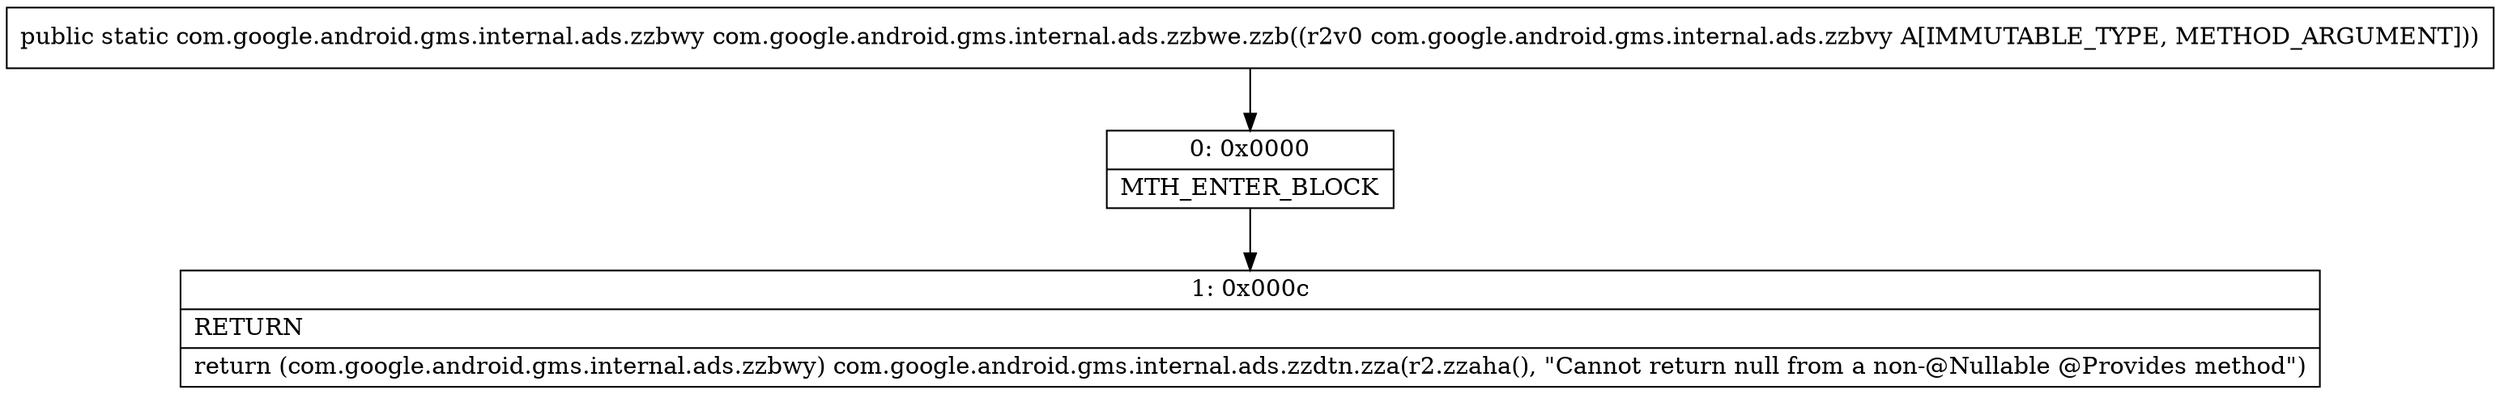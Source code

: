 digraph "CFG forcom.google.android.gms.internal.ads.zzbwe.zzb(Lcom\/google\/android\/gms\/internal\/ads\/zzbvy;)Lcom\/google\/android\/gms\/internal\/ads\/zzbwy;" {
Node_0 [shape=record,label="{0\:\ 0x0000|MTH_ENTER_BLOCK\l}"];
Node_1 [shape=record,label="{1\:\ 0x000c|RETURN\l|return (com.google.android.gms.internal.ads.zzbwy) com.google.android.gms.internal.ads.zzdtn.zza(r2.zzaha(), \"Cannot return null from a non\-@Nullable @Provides method\")\l}"];
MethodNode[shape=record,label="{public static com.google.android.gms.internal.ads.zzbwy com.google.android.gms.internal.ads.zzbwe.zzb((r2v0 com.google.android.gms.internal.ads.zzbvy A[IMMUTABLE_TYPE, METHOD_ARGUMENT])) }"];
MethodNode -> Node_0;
Node_0 -> Node_1;
}

